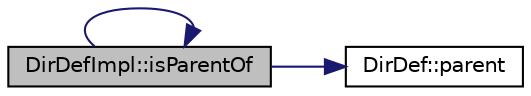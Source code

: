 digraph "DirDefImpl::isParentOf"
{
 // LATEX_PDF_SIZE
  edge [fontname="Helvetica",fontsize="10",labelfontname="Helvetica",labelfontsize="10"];
  node [fontname="Helvetica",fontsize="10",shape=record];
  rankdir="LR";
  Node1 [label="DirDefImpl::isParentOf",height=0.2,width=0.4,color="black", fillcolor="grey75", style="filled", fontcolor="black",tooltip=" "];
  Node1 -> Node1 [color="midnightblue",fontsize="10",style="solid",fontname="Helvetica"];
  Node1 -> Node2 [color="midnightblue",fontsize="10",style="solid",fontname="Helvetica"];
  Node2 [label="DirDef::parent",height=0.2,width=0.4,color="black", fillcolor="white", style="filled",URL="$classDirDef.html#a6ddd6f5e08f9a04cc43cf15e388bc2af",tooltip=" "];
}
